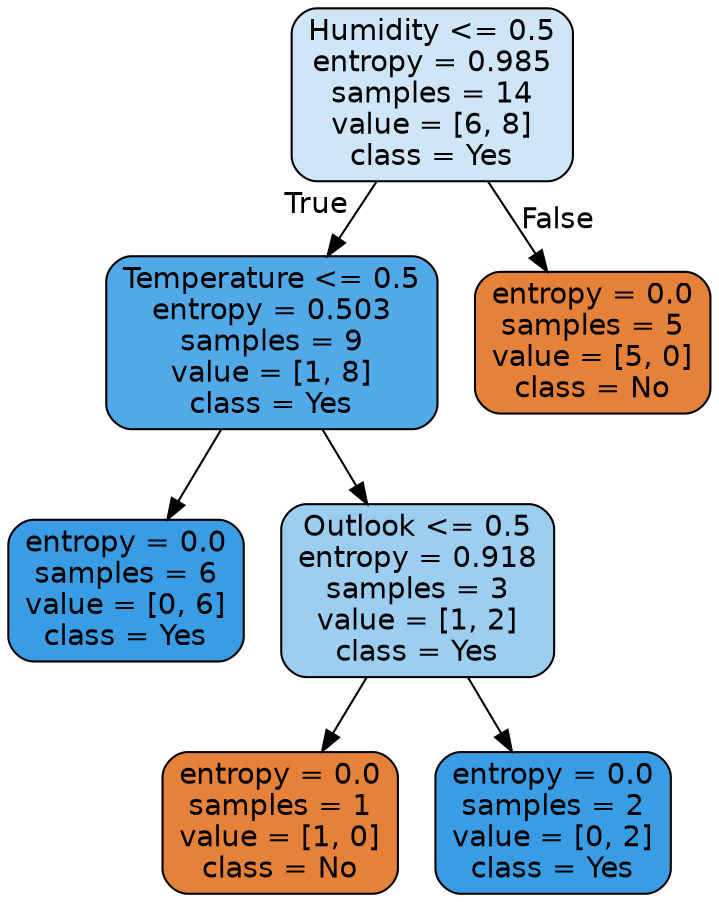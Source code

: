 digraph Tree {
node [shape=box, style="filled, rounded", color="black", fontname="helvetica"] ;
edge [fontname="helvetica"] ;
0 [label="Humidity <= 0.5\nentropy = 0.985\nsamples = 14\nvalue = [6, 8]\nclass = Yes", fillcolor="#cee6f8"] ;
1 [label="Temperature <= 0.5\nentropy = 0.503\nsamples = 9\nvalue = [1, 8]\nclass = Yes", fillcolor="#52a9e8"] ;
0 -> 1 [labeldistance=2.5, labelangle=45, headlabel="True"] ;
2 [label="entropy = 0.0\nsamples = 6\nvalue = [0, 6]\nclass = Yes", fillcolor="#399de5"] ;
1 -> 2 ;
3 [label="Outlook <= 0.5\nentropy = 0.918\nsamples = 3\nvalue = [1, 2]\nclass = Yes", fillcolor="#9ccef2"] ;
1 -> 3 ;
4 [label="entropy = 0.0\nsamples = 1\nvalue = [1, 0]\nclass = No", fillcolor="#e58139"] ;
3 -> 4 ;
5 [label="entropy = 0.0\nsamples = 2\nvalue = [0, 2]\nclass = Yes", fillcolor="#399de5"] ;
3 -> 5 ;
6 [label="entropy = 0.0\nsamples = 5\nvalue = [5, 0]\nclass = No", fillcolor="#e58139"] ;
0 -> 6 [labeldistance=2.5, labelangle=-45, headlabel="False"] ;
}